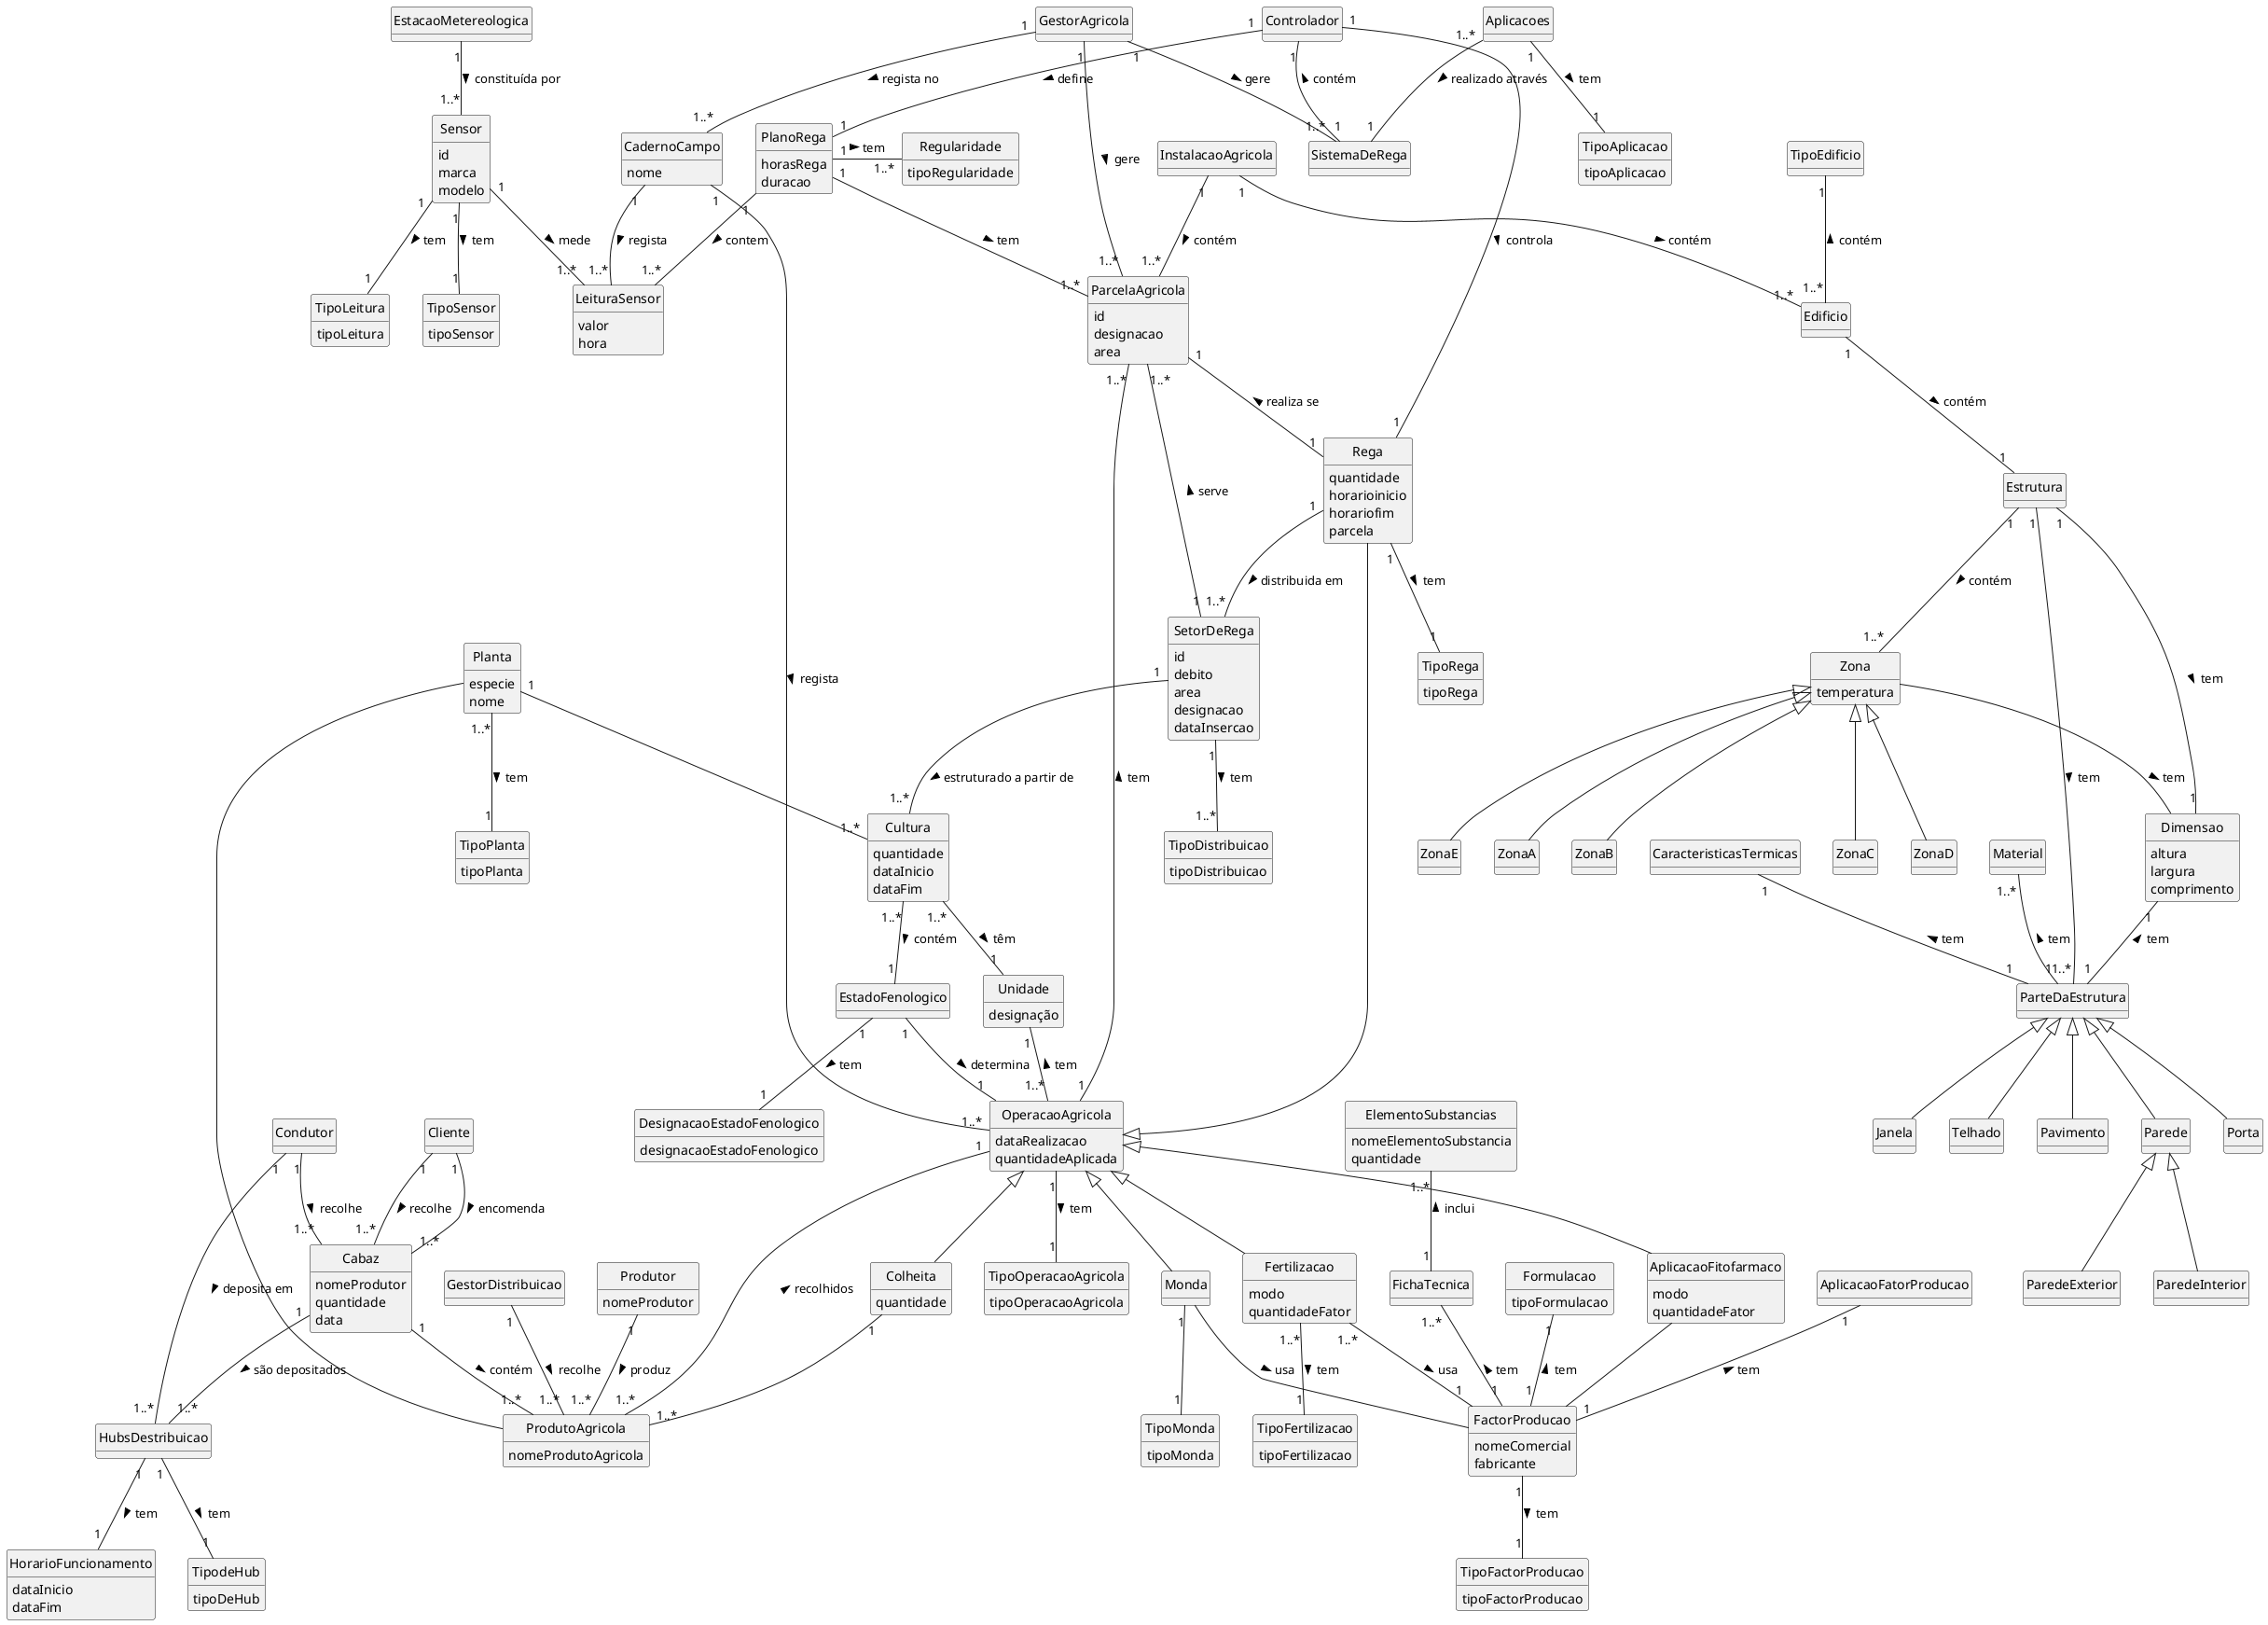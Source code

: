 @startuml
skinparam monochrome true
skinparam packageStyle rectangle
skinparam shadowing false

'left to right direction

skinparam classAttributeIconSize 0

hide circle
hide methods

class Cliente{
}
class Condutor{
}
class GestorAgricola{
}
class GestorDistribuicao{
}

class ParcelaAgricola {
    id
    designacao
    area
}

class Planta {
    especie
    nome
}

class DesignacaoEstadoFenologico{
designacaoEstadoFenologico
}

class FactorProducao {
    nomeComercial
    fabricante
}

class TipoFactorProducao{
    tipoFactorProducao
}

class FichaTecnica{
}

class ElementoSubstancias{
    nomeElementoSubstancia
    quantidade
}

'arqcp
class Sensor{
id
marca
modelo

}


class TipoSensor{
    tipoSensor
}

class LeituraSensor{
valor
hora
}

class CadernoCampo {
nome
}

class SistemaDeRega {

}
class TipoRega{
tipoRega
}

class Rega{
    quantidade
    horarioinicio
    horariofim
    parcela
}
class Colheita{
quantidade
}
class Monda{

}
class TipoMonda{
tipoMonda
}

class AplicacaoFitofarmaco{
modo
quantidadeFator
}
class SetorDeRega{
    id
    debito
    area
    designacao
    dataInsercao
}
class TipoDistribuicao{
tipoDistribuicao
}
class ProdutoAgricola{
    nomeProdutoAgricola

}
class EstadoFenologico{
}

class Cultura{
    quantidade
    dataInicio
    dataFim
}

class Unidade{
    designação
}
class TipoLeitura{
tipoLeitura
}

class TipoPlanta{
    tipoPlanta
}
class Formulacao{
    tipoFormulacao
}

class OperacaoAgricola{
        dataRealizacao
        quantidadeAplicada
}
class TipoOperacaoAgricola{
tipoOperacaoAgricola
}


class Fertilizacao{
modo
quantidadeFator

}

class TipoFertilizacao{
    tipoFertilizacao
}

class PlanoRega{
    horasRega
    duracao

}
class Regularidade{
    tipoRegularidade
}
class Controlador{

}

class EstacaoMetereologica{
}

class Rega{
}

class Aplicacoes{
}

class TipoAplicacao{
tipoAplicacao
}
'esinf

class Produtor{
nomeProdutor
}

class HubsDestribuicao{
}
class TipodeHub{
tipoDeHub
}

class HorarioFuncionamento{
dataInicio
dataFim
}

class Cabaz{
    nomeProdutor
    quantidade
    data
}

'fsiap
class Estrutura{
}
class Zona{
temperatura
}
class ZonaA{
}
class ZonaB{
}
class ZonaC{
}
class ZonaD{
}
class ZonaE{
}
class Dimensao{
altura
largura
comprimento
}
class Parede{
}
class ParedeExterior{
}
class ParedeInterior{
}
class Porta{
}
class Janela{
}
class Telhado{
}
class Pavimento{
}

class Material{
}
class CaracteristicasTermicas{
}
class ParteDaEstrutura{
}
class InstalacaoAgricola{
}

Planta "1..*" -- "1" TipoPlanta : tem >
Planta "1" -- "1..*" Cultura
Planta -- ProdutoAgricola
Cultura "1..*" -- "1" Unidade : têm >
Unidade "1" -- "1..*" OperacaoAgricola : tem <
Sensor "1" -- "1..*" LeituraSensor: mede >

Formulacao "1" -- "1" FactorProducao: tem <
FactorProducao "1" -- "1" TipoFactorProducao: tem >

OperacaoAgricola <|-- Fertilizacao
OperacaoAgricola <|-- Rega
OperacaoAgricola <|-- Colheita
OperacaoAgricola <|-- Monda
OperacaoAgricola <|-- AplicacaoFitofarmaco
OperacaoAgricola "1" -- "1..*"  ParcelaAgricola : tem >
Cabaz "1" -- "1..*" ProdutoAgricola : contém >
Controlador "1" -- "1" SistemaDeRega : contém <
Controlador "1" -- "1" Rega : controla >
Controlador "1" -- "1" PlanoRega : define >
OperacaoAgricola "1" -- "1" TipoOperacaoAgricola : tem >
Cabaz "1" -- "1..*" HubsDestribuicao : são depositados >
Sensor "1"-- "1" TipoSensor : tem  >
Sensor "1" -- "1" TipoLeitura : tem  >
ProdutoAgricola "1..*" -- "1" OperacaoAgricola : recolhidos  >

ElementoSubstancias "1..*" -- "1" FichaTecnica : inclui  <
PlanoRega "1" -- "1..*" ParcelaAgricola : tem >
PlanoRega "1" -- "1..*" LeituraSensor : contem >
PlanoRega "1" - "1..*" Regularidade : tem >
Fertilizacao "1..*" -- "1" TipoFertilizacao : tem >
Fertilizacao "1..*" -- "1" FactorProducao : usa >
FichaTecnica "1..*" -- "1" FactorProducao : tem <
CadernoCampo "1" -- "1..*" OperacaoAgricola : regista >
CadernoCampo "1" -- "1..*" LeituraSensor : regista >

ParcelaAgricola "1" -- "1" Rega : realiza se <
EstacaoMetereologica "1" -- "1..*" Sensor : constituída por >
Rega "1" -- "1" TipoRega : tem >
Zona <|--  ZonaA
Zona <|--  ZonaB
Zona <|--  ZonaC
Zona <|--  ZonaD
Zona <|--  ZonaE

Zona -- Dimensao : tem >
Estrutura "1" -- "1..*" ParteDaEstrutura : tem >
Estrutura "1" -- "1" Dimensao : tem >
Dimensao "1" -- "1" ParteDaEstrutura : tem <
Material "1..*" -- "1" ParteDaEstrutura : tem <
CaracteristicasTermicas "1" -- "1" ParteDaEstrutura : tem <
Parede <|--  ParedeExterior
Parede <|--  ParedeInterior
ParteDaEstrutura <|--  Porta
ParteDaEstrutura <|--  Parede
ParteDaEstrutura <|--  Telhado
ParteDaEstrutura <|--  Janela
ParteDaEstrutura <|--  Pavimento
HubsDestribuicao "1" -- "1" HorarioFuncionamento : tem >
HubsDestribuicao "1" -- "1" TipodeHub : tem >

SetorDeRega "1" -- "1..*" ParcelaAgricola : serve >
SetorDeRega "1" -- "1..*" Cultura : estruturado a partir de >
SetorDeRega "1" -- "1..*" TipoDistribuicao : tem >
Rega "1" -- "1..*" SetorDeRega : distribuida em >

Cliente "1" -- "1..*" Cabaz : encomenda >
Cliente "1" -- "1..*" Cabaz : recolhe >
Condutor "1" -- "1..*" Cabaz : recolhe >
Condutor "1" --"1..*" HubsDestribuicao : deposita em >
GestorAgricola "1" -- "1..*" ParcelaAgricola : gere >
GestorAgricola "1" -- "1..*" CadernoCampo : regista no >
GestorDistribuicao"1" -- "1..*" ProdutoAgricola : recolhe >
GestorAgricola "1" -- "1..*" SistemaDeRega : gere >
Produtor "1" -- "1..*" ProdutoAgricola : produz >
EstadoFenologico "1" -- "1" OperacaoAgricola : determina >
EstadoFenologico "1" -- "1" DesignacaoEstadoFenologico : tem >
Cultura "1..*" -- "1" EstadoFenologico : contém >
InstalacaoAgricola "1" -- "1..*" Edificio : contém >
InstalacaoAgricola "1" -- "1..*" ParcelaAgricola : contém >
Edificio "1" -- "1" Estrutura : contém >
Estrutura "1" -- "1..*" Zona : contém >
TipoEdificio "1" -- "1..*" Edificio : contém <

Aplicacoes "1" -- "1" TipoAplicacao : tem >
Aplicacoes "1..*" -- "1" SistemaDeRega : realizado através >

AplicacaoFatorProducao "1"-- "1" FactorProducao : tem <
AplicacaoFitofarmaco --FactorProducao

Monda "1" -- "1" TipoMonda
Monda --FactorProducao : usa >
Colheita "1" -- "1..*" ProdutoAgricola

@enduml